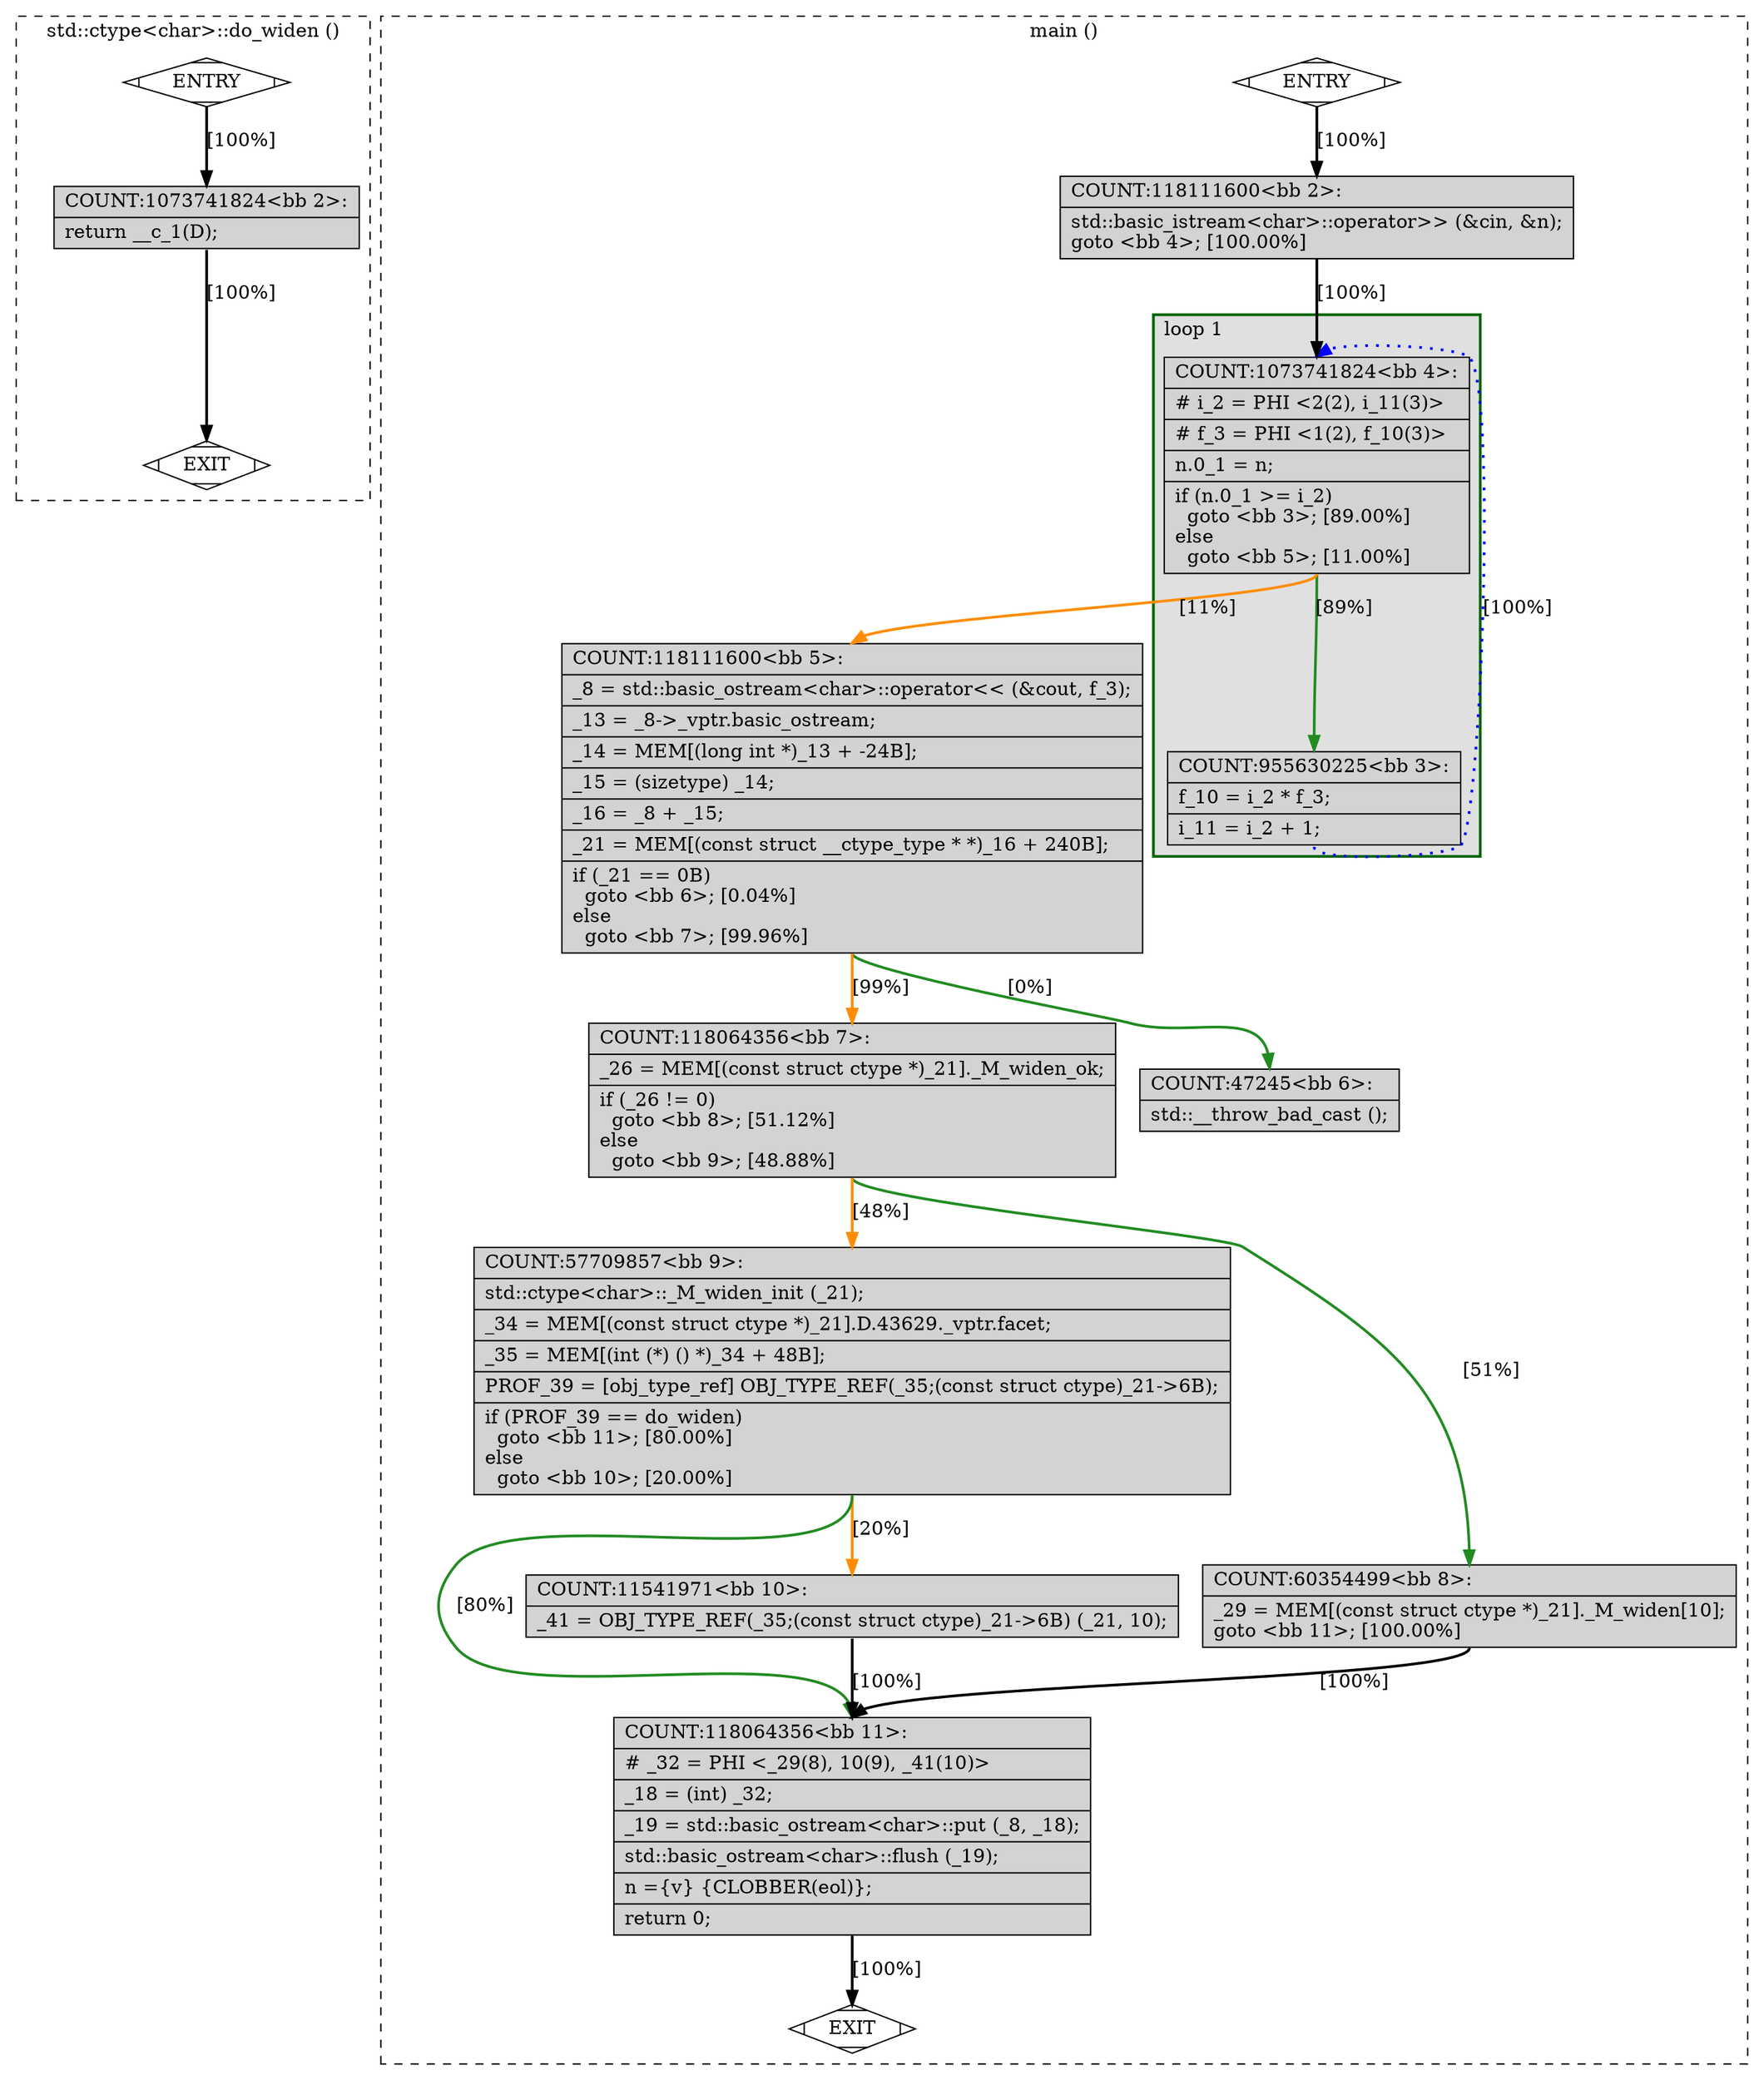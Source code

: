 digraph "lab1.cpp.125t.tailr2" {
overlap=false;
subgraph "cluster_std::ctype<char>::do_widen" {
	style="dashed";
	color="black";
	label="std::ctype<char>::do_widen ()";
	fn_1810_basic_block_0 [shape=Mdiamond,style=filled,fillcolor=white,label="ENTRY"];

	fn_1810_basic_block_1 [shape=Mdiamond,style=filled,fillcolor=white,label="EXIT"];

	fn_1810_basic_block_2 [shape=record,style=filled,fillcolor=lightgrey,label="{COUNT:1073741824\<bb\ 2\>:\l\
|return\ __c_1(D);\l\
}"];

	fn_1810_basic_block_0:s -> fn_1810_basic_block_2:n [style="solid,bold",color=black,weight=100,constraint=true,label="[100%]"];
	fn_1810_basic_block_2:s -> fn_1810_basic_block_1:n [style="solid,bold",color=black,weight=10,constraint=true,label="[100%]"];
	fn_1810_basic_block_0:s -> fn_1810_basic_block_1:n [style="invis",constraint=true];
}
subgraph "cluster_main" {
	style="dashed";
	color="black";
	label="main ()";
	subgraph cluster_2057_1 {
	style="filled";
	color="darkgreen";
	fillcolor="grey88";
	label="loop 1";
	labeljust=l;
	penwidth=2;
	fn_2057_basic_block_4 [shape=record,style=filled,fillcolor=lightgrey,label="{COUNT:1073741824\<bb\ 4\>:\l\
|#\ i_2\ =\ PHI\ \<2(2),\ i_11(3)\>\l\
|#\ f_3\ =\ PHI\ \<1(2),\ f_10(3)\>\l\
|n.0_1\ =\ n;\l\
|if\ (n.0_1\ \>=\ i_2)\l\
\ \ goto\ \<bb\ 3\>;\ [89.00%]\l\
else\l\
\ \ goto\ \<bb\ 5\>;\ [11.00%]\l\
}"];

	fn_2057_basic_block_3 [shape=record,style=filled,fillcolor=lightgrey,label="{COUNT:955630225\<bb\ 3\>:\l\
|f_10\ =\ i_2\ *\ f_3;\l\
|i_11\ =\ i_2\ +\ 1;\l\
}"];

	}
	fn_2057_basic_block_0 [shape=Mdiamond,style=filled,fillcolor=white,label="ENTRY"];

	fn_2057_basic_block_1 [shape=Mdiamond,style=filled,fillcolor=white,label="EXIT"];

	fn_2057_basic_block_2 [shape=record,style=filled,fillcolor=lightgrey,label="{COUNT:118111600\<bb\ 2\>:\l\
|std::basic_istream\<char\>::operator\>\>\ (&cin,\ &n);\l\
goto\ \<bb\ 4\>;\ [100.00%]\l\
}"];

	fn_2057_basic_block_5 [shape=record,style=filled,fillcolor=lightgrey,label="{COUNT:118111600\<bb\ 5\>:\l\
|_8\ =\ std::basic_ostream\<char\>::operator\<\<\ (&cout,\ f_3);\l\
|_13\ =\ _8-\>_vptr.basic_ostream;\l\
|_14\ =\ MEM[(long\ int\ *)_13\ +\ -24B];\l\
|_15\ =\ (sizetype)\ _14;\l\
|_16\ =\ _8\ +\ _15;\l\
|_21\ =\ MEM[(const\ struct\ __ctype_type\ *\ *)_16\ +\ 240B];\l\
|if\ (_21\ ==\ 0B)\l\
\ \ goto\ \<bb\ 6\>;\ [0.04%]\l\
else\l\
\ \ goto\ \<bb\ 7\>;\ [99.96%]\l\
}"];

	fn_2057_basic_block_6 [shape=record,style=filled,fillcolor=lightgrey,label="{COUNT:47245\<bb\ 6\>:\l\
|std::__throw_bad_cast\ ();\l\
}"];

	fn_2057_basic_block_7 [shape=record,style=filled,fillcolor=lightgrey,label="{COUNT:118064356\<bb\ 7\>:\l\
|_26\ =\ MEM[(const\ struct\ ctype\ *)_21]._M_widen_ok;\l\
|if\ (_26\ !=\ 0)\l\
\ \ goto\ \<bb\ 8\>;\ [51.12%]\l\
else\l\
\ \ goto\ \<bb\ 9\>;\ [48.88%]\l\
}"];

	fn_2057_basic_block_8 [shape=record,style=filled,fillcolor=lightgrey,label="{COUNT:60354499\<bb\ 8\>:\l\
|_29\ =\ MEM[(const\ struct\ ctype\ *)_21]._M_widen[10];\l\
goto\ \<bb\ 11\>;\ [100.00%]\l\
}"];

	fn_2057_basic_block_9 [shape=record,style=filled,fillcolor=lightgrey,label="{COUNT:57709857\<bb\ 9\>:\l\
|std::ctype\<char\>::_M_widen_init\ (_21);\l\
|_34\ =\ MEM[(const\ struct\ ctype\ *)_21].D.43629._vptr.facet;\l\
|_35\ =\ MEM[(int\ (*)\ ()\ *)_34\ +\ 48B];\l\
|PROF_39\ =\ [obj_type_ref]\ OBJ_TYPE_REF(_35;(const\ struct\ ctype)_21-\>6B);\l\
|if\ (PROF_39\ ==\ do_widen)\l\
\ \ goto\ \<bb\ 11\>;\ [80.00%]\l\
else\l\
\ \ goto\ \<bb\ 10\>;\ [20.00%]\l\
}"];

	fn_2057_basic_block_10 [shape=record,style=filled,fillcolor=lightgrey,label="{COUNT:11541971\<bb\ 10\>:\l\
|_41\ =\ OBJ_TYPE_REF(_35;(const\ struct\ ctype)_21-\>6B)\ (_21,\ 10);\l\
}"];

	fn_2057_basic_block_11 [shape=record,style=filled,fillcolor=lightgrey,label="{COUNT:118064356\<bb\ 11\>:\l\
|#\ _32\ =\ PHI\ \<_29(8),\ 10(9),\ _41(10)\>\l\
|_18\ =\ (int)\ _32;\l\
|_19\ =\ std::basic_ostream\<char\>::put\ (_8,\ _18);\l\
|std::basic_ostream\<char\>::flush\ (_19);\l\
|n\ =\{v\}\ \{CLOBBER(eol)\};\l\
|return\ 0;\l\
}"];

	fn_2057_basic_block_0:s -> fn_2057_basic_block_2:n [style="solid,bold",color=black,weight=100,constraint=true,label="[100%]"];
	fn_2057_basic_block_2:s -> fn_2057_basic_block_4:n [style="solid,bold",color=black,weight=100,constraint=true,label="[100%]"];
	fn_2057_basic_block_3:s -> fn_2057_basic_block_4:n [style="dotted,bold",color=blue,weight=10,constraint=false,label="[100%]"];
	fn_2057_basic_block_4:s -> fn_2057_basic_block_3:n [style="solid,bold",color=forestgreen,weight=10,constraint=true,label="[89%]"];
	fn_2057_basic_block_4:s -> fn_2057_basic_block_5:n [style="solid,bold",color=darkorange,weight=10,constraint=true,label="[11%]"];
	fn_2057_basic_block_5:s -> fn_2057_basic_block_6:n [style="solid,bold",color=forestgreen,weight=10,constraint=true,label="[0%]"];
	fn_2057_basic_block_5:s -> fn_2057_basic_block_7:n [style="solid,bold",color=darkorange,weight=10,constraint=true,label="[99%]"];
	fn_2057_basic_block_7:s -> fn_2057_basic_block_8:n [style="solid,bold",color=forestgreen,weight=10,constraint=true,label="[51%]"];
	fn_2057_basic_block_7:s -> fn_2057_basic_block_9:n [style="solid,bold",color=darkorange,weight=10,constraint=true,label="[48%]"];
	fn_2057_basic_block_8:s -> fn_2057_basic_block_11:n [style="solid,bold",color=black,weight=100,constraint=true,label="[100%]"];
	fn_2057_basic_block_9:s -> fn_2057_basic_block_11:n [style="solid,bold",color=forestgreen,weight=10,constraint=true,label="[80%]"];
	fn_2057_basic_block_9:s -> fn_2057_basic_block_10:n [style="solid,bold",color=darkorange,weight=10,constraint=true,label="[20%]"];
	fn_2057_basic_block_10:s -> fn_2057_basic_block_11:n [style="solid,bold",color=black,weight=100,constraint=true,label="[100%]"];
	fn_2057_basic_block_11:s -> fn_2057_basic_block_1:n [style="solid,bold",color=black,weight=10,constraint=true,label="[100%]"];
	fn_2057_basic_block_0:s -> fn_2057_basic_block_1:n [style="invis",constraint=true];
}
}

